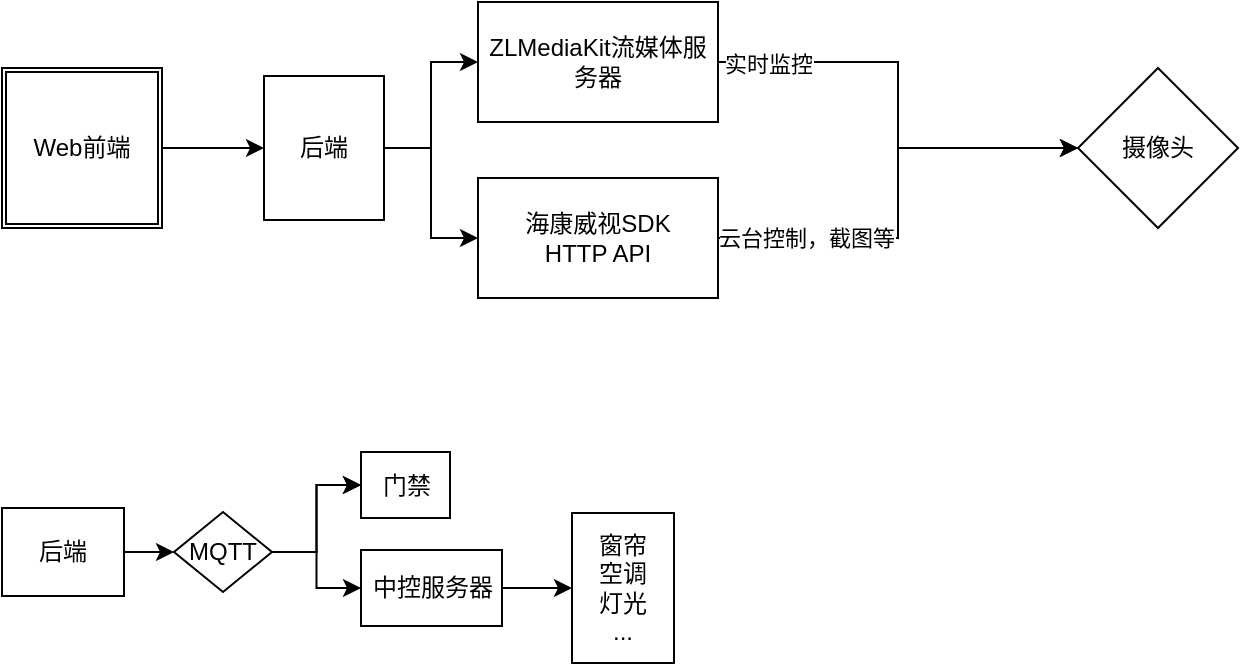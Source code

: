 <mxfile version="24.9.0">
  <diagram name="第 1 页" id="0zMOK5reTo01cFHfNK4O">
    <mxGraphModel dx="1554" dy="866" grid="0" gridSize="10" guides="1" tooltips="1" connect="1" arrows="1" fold="1" page="1" pageScale="1" pageWidth="827" pageHeight="1169" math="0" shadow="0">
      <root>
        <mxCell id="0" />
        <mxCell id="1" parent="0" />
        <mxCell id="g9Tb3_uiBykyglH7pVaq-12" value="" style="edgeStyle=orthogonalEdgeStyle;rounded=0;orthogonalLoop=1;jettySize=auto;html=1;" parent="1" source="g9Tb3_uiBykyglH7pVaq-9" target="g9Tb3_uiBykyglH7pVaq-11" edge="1">
          <mxGeometry relative="1" as="geometry" />
        </mxCell>
        <mxCell id="g9Tb3_uiBykyglH7pVaq-9" value="Web前端" style="shape=ext;double=1;whiteSpace=wrap;html=1;aspect=fixed;" parent="1" vertex="1">
          <mxGeometry x="162" y="319" width="80" height="80" as="geometry" />
        </mxCell>
        <mxCell id="g9Tb3_uiBykyglH7pVaq-20" style="edgeStyle=orthogonalEdgeStyle;rounded=0;orthogonalLoop=1;jettySize=auto;html=1;" parent="1" source="g9Tb3_uiBykyglH7pVaq-11" target="g9Tb3_uiBykyglH7pVaq-19" edge="1">
          <mxGeometry relative="1" as="geometry" />
        </mxCell>
        <mxCell id="g9Tb3_uiBykyglH7pVaq-22" value="" style="edgeStyle=orthogonalEdgeStyle;rounded=0;orthogonalLoop=1;jettySize=auto;html=1;" parent="1" source="g9Tb3_uiBykyglH7pVaq-11" target="g9Tb3_uiBykyglH7pVaq-21" edge="1">
          <mxGeometry relative="1" as="geometry" />
        </mxCell>
        <mxCell id="g9Tb3_uiBykyglH7pVaq-11" value="后端" style="whiteSpace=wrap;html=1;direction=south;" parent="1" vertex="1">
          <mxGeometry x="293" y="323" width="60" height="72" as="geometry" />
        </mxCell>
        <mxCell id="g9Tb3_uiBykyglH7pVaq-25" value="" style="edgeStyle=orthogonalEdgeStyle;rounded=0;orthogonalLoop=1;jettySize=auto;html=1;" parent="1" source="g9Tb3_uiBykyglH7pVaq-19" target="g9Tb3_uiBykyglH7pVaq-23" edge="1">
          <mxGeometry relative="1" as="geometry" />
        </mxCell>
        <mxCell id="g9Tb3_uiBykyglH7pVaq-27" value="实时监控" style="edgeLabel;html=1;align=center;verticalAlign=middle;resizable=0;points=[];" parent="g9Tb3_uiBykyglH7pVaq-25" vertex="1" connectable="0">
          <mxGeometry x="-0.775" y="-1" relative="1" as="geometry">
            <mxPoint as="offset" />
          </mxGeometry>
        </mxCell>
        <mxCell id="g9Tb3_uiBykyglH7pVaq-19" value="ZLMediaKit流媒体服务器" style="rounded=0;whiteSpace=wrap;html=1;" parent="1" vertex="1">
          <mxGeometry x="400" y="286" width="120" height="60" as="geometry" />
        </mxCell>
        <mxCell id="g9Tb3_uiBykyglH7pVaq-24" value="" style="edgeStyle=orthogonalEdgeStyle;rounded=0;orthogonalLoop=1;jettySize=auto;html=1;" parent="1" source="g9Tb3_uiBykyglH7pVaq-21" target="g9Tb3_uiBykyglH7pVaq-23" edge="1">
          <mxGeometry relative="1" as="geometry" />
        </mxCell>
        <mxCell id="g9Tb3_uiBykyglH7pVaq-26" value="云台控制，截图等" style="edgeLabel;html=1;align=center;verticalAlign=middle;resizable=0;points=[];" parent="g9Tb3_uiBykyglH7pVaq-24" vertex="1" connectable="0">
          <mxGeometry x="-0.609" relative="1" as="geometry">
            <mxPoint as="offset" />
          </mxGeometry>
        </mxCell>
        <mxCell id="g9Tb3_uiBykyglH7pVaq-21" value="海康威视SDK&lt;div&gt;&lt;div&gt;HTTP API&lt;/div&gt;&lt;/div&gt;" style="rounded=0;whiteSpace=wrap;html=1;" parent="1" vertex="1">
          <mxGeometry x="400" y="374" width="120" height="60" as="geometry" />
        </mxCell>
        <mxCell id="g9Tb3_uiBykyglH7pVaq-23" value="摄像头" style="rhombus;whiteSpace=wrap;html=1;rounded=0;" parent="1" vertex="1">
          <mxGeometry x="700" y="319" width="80" height="80" as="geometry" />
        </mxCell>
        <mxCell id="g9Tb3_uiBykyglH7pVaq-31" value="" style="edgeStyle=orthogonalEdgeStyle;rounded=0;orthogonalLoop=1;jettySize=auto;html=1;entryX=0;entryY=0.5;entryDx=0;entryDy=0;" parent="1" source="g9Tb3_uiBykyglH7pVaq-29" target="g9Tb3_uiBykyglH7pVaq-34" edge="1">
          <mxGeometry relative="1" as="geometry">
            <mxPoint x="257" y="561" as="targetPoint" />
          </mxGeometry>
        </mxCell>
        <mxCell id="g9Tb3_uiBykyglH7pVaq-29" value="后端" style="rounded=0;whiteSpace=wrap;html=1;" parent="1" vertex="1">
          <mxGeometry x="162" y="539" width="61" height="44" as="geometry" />
        </mxCell>
        <mxCell id="g9Tb3_uiBykyglH7pVaq-36" value="" style="edgeStyle=orthogonalEdgeStyle;rounded=0;orthogonalLoop=1;jettySize=auto;html=1;" parent="1" source="g9Tb3_uiBykyglH7pVaq-34" target="g9Tb3_uiBykyglH7pVaq-35" edge="1">
          <mxGeometry relative="1" as="geometry" />
        </mxCell>
        <mxCell id="g9Tb3_uiBykyglH7pVaq-37" value="" style="edgeStyle=orthogonalEdgeStyle;rounded=0;orthogonalLoop=1;jettySize=auto;html=1;" parent="1" source="g9Tb3_uiBykyglH7pVaq-34" target="g9Tb3_uiBykyglH7pVaq-35" edge="1">
          <mxGeometry relative="1" as="geometry" />
        </mxCell>
        <mxCell id="g9Tb3_uiBykyglH7pVaq-39" style="edgeStyle=orthogonalEdgeStyle;rounded=0;orthogonalLoop=1;jettySize=auto;html=1;entryX=0;entryY=0.5;entryDx=0;entryDy=0;" parent="1" source="g9Tb3_uiBykyglH7pVaq-34" target="g9Tb3_uiBykyglH7pVaq-38" edge="1">
          <mxGeometry relative="1" as="geometry" />
        </mxCell>
        <mxCell id="g9Tb3_uiBykyglH7pVaq-34" value="MQTT" style="rhombus;whiteSpace=wrap;html=1;" parent="1" vertex="1">
          <mxGeometry x="248" y="541" width="49" height="40" as="geometry" />
        </mxCell>
        <mxCell id="g9Tb3_uiBykyglH7pVaq-35" value="门禁" style="whiteSpace=wrap;html=1;" parent="1" vertex="1">
          <mxGeometry x="341.5" y="511" width="44.5" height="33" as="geometry" />
        </mxCell>
        <mxCell id="g9Tb3_uiBykyglH7pVaq-40" style="edgeStyle=orthogonalEdgeStyle;rounded=0;orthogonalLoop=1;jettySize=auto;html=1;" parent="1" source="g9Tb3_uiBykyglH7pVaq-38" target="g9Tb3_uiBykyglH7pVaq-41" edge="1">
          <mxGeometry relative="1" as="geometry">
            <mxPoint x="435.086" y="579" as="targetPoint" />
          </mxGeometry>
        </mxCell>
        <mxCell id="g9Tb3_uiBykyglH7pVaq-38" value="中控服务器" style="rounded=0;whiteSpace=wrap;html=1;" parent="1" vertex="1">
          <mxGeometry x="341.5" y="560" width="70.5" height="38" as="geometry" />
        </mxCell>
        <mxCell id="g9Tb3_uiBykyglH7pVaq-41" value="窗帘&lt;div&gt;空调&lt;/div&gt;&lt;div&gt;灯光&lt;/div&gt;&lt;div&gt;...&lt;/div&gt;" style="rounded=0;whiteSpace=wrap;html=1;" parent="1" vertex="1">
          <mxGeometry x="447" y="541.5" width="51" height="75" as="geometry" />
        </mxCell>
      </root>
    </mxGraphModel>
  </diagram>
</mxfile>
